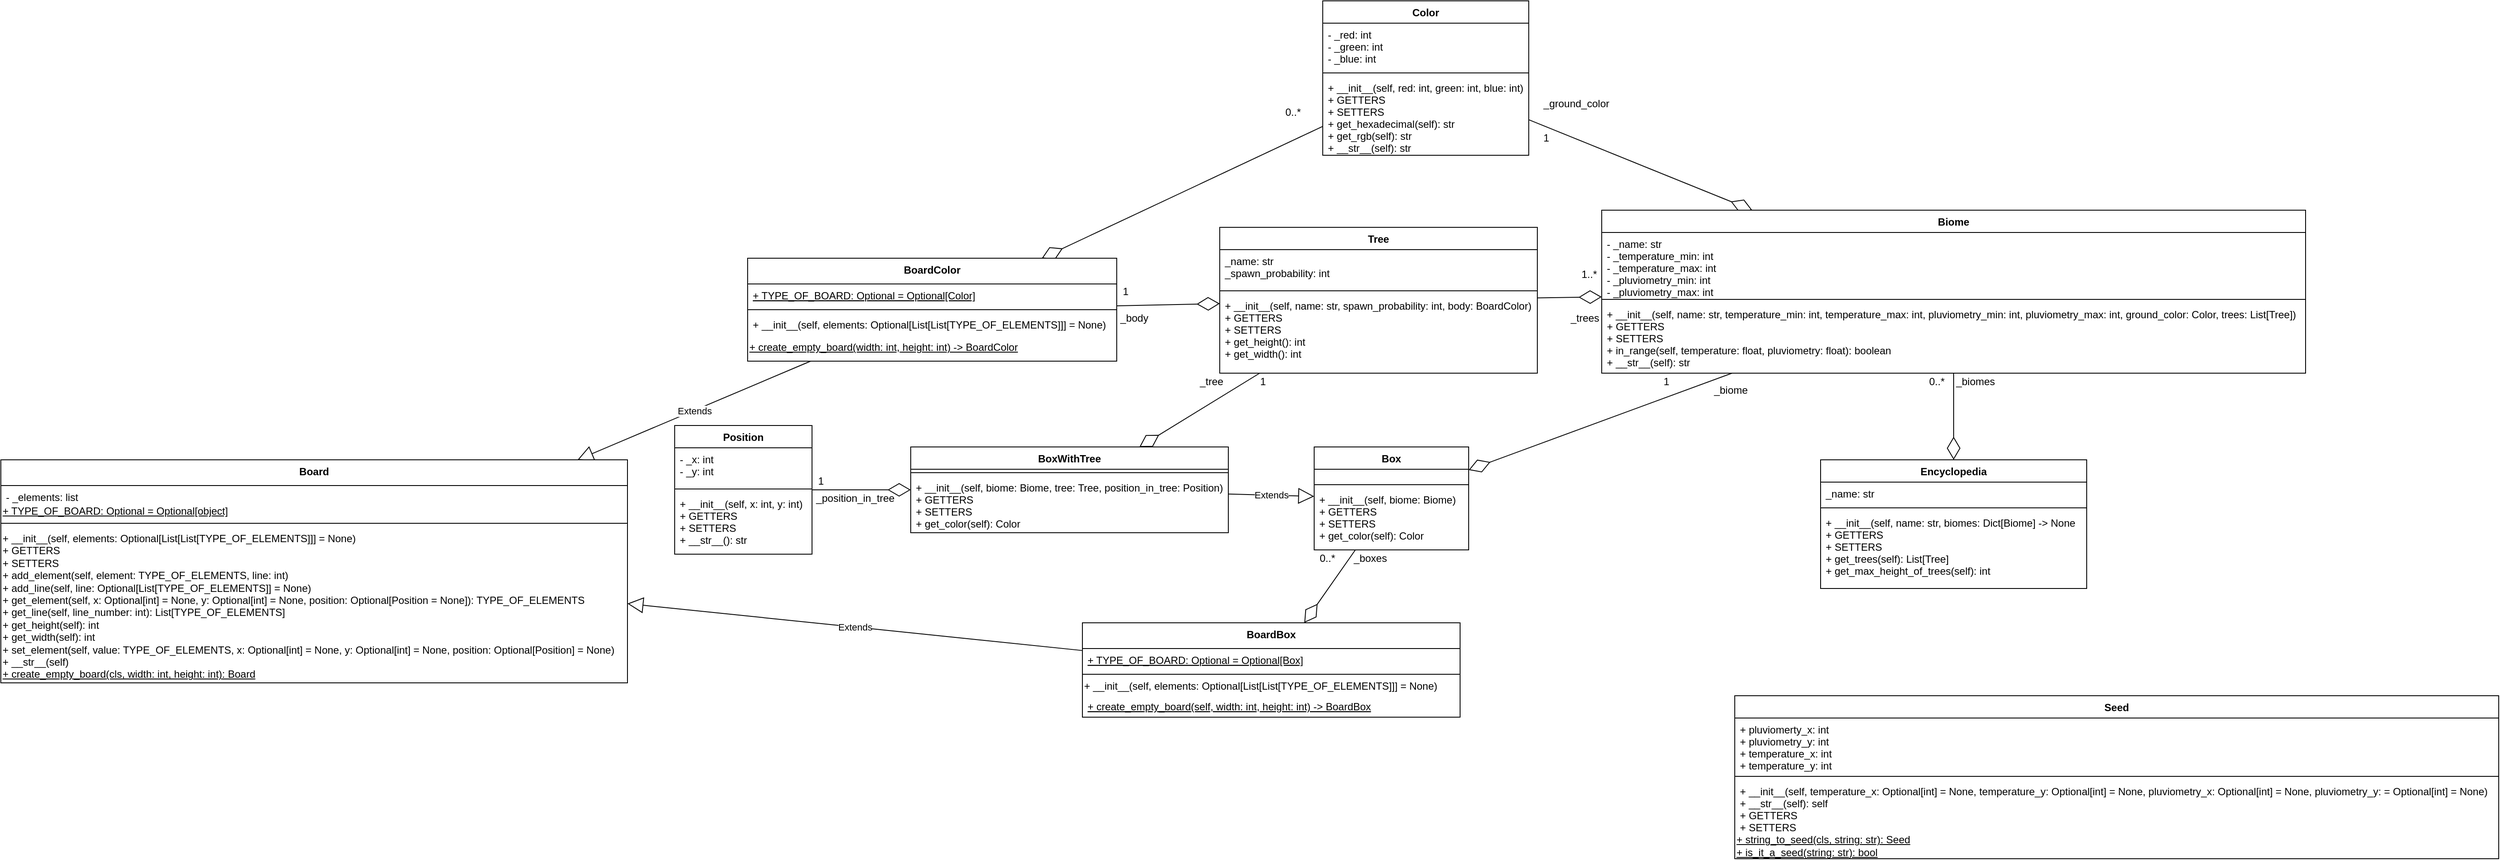 <mxfile version="13.6.2" type="device"><diagram id="C8whWWGRZkC2s8Ugzqs-" name="Page-1"><mxGraphModel dx="2981" dy="986" grid="1" gridSize="10" guides="1" tooltips="1" connect="1" arrows="1" fold="1" page="0" pageScale="1" pageWidth="827" pageHeight="1169" math="0" shadow="0"><root><mxCell id="0"/><mxCell id="1" parent="0"/><mxCell id="tSxRDudtPRZctdTpGKeW-9" value="" style="endArrow=diamondThin;endFill=0;endSize=24;html=1;" parent="1" source="tSxRDudtPRZctdTpGKeW-26" target="tSxRDudtPRZctdTpGKeW-5" edge="1"><mxGeometry width="160" relative="1" as="geometry"><mxPoint x="40" y="163.098" as="sourcePoint"/><mxPoint x="80" y="340" as="targetPoint"/></mxGeometry></mxCell><mxCell id="tSxRDudtPRZctdTpGKeW-10" value="1..*" style="text;html=1;align=center;verticalAlign=middle;resizable=0;points=[];autosize=1;" parent="1" vertex="1"><mxGeometry x="145" y="149" width="30" height="20" as="geometry"/></mxCell><mxCell id="tSxRDudtPRZctdTpGKeW-11" value="_trees" style="text;html=1;align=center;verticalAlign=middle;resizable=0;points=[];autosize=1;" parent="1" vertex="1"><mxGeometry x="130" y="200" width="50" height="20" as="geometry"/></mxCell><mxCell id="tSxRDudtPRZctdTpGKeW-19" value="" style="endArrow=diamondThin;endFill=0;endSize=24;html=1;" parent="1" source="tSxRDudtPRZctdTpGKeW-5" target="tSxRDudtPRZctdTpGKeW-12" edge="1"><mxGeometry width="160" relative="1" as="geometry"><mxPoint x="180" y="309.998" as="sourcePoint"/><mxPoint x="340" y="311.949" as="targetPoint"/></mxGeometry></mxCell><mxCell id="tSxRDudtPRZctdTpGKeW-20" value="_biomes" style="text;html=1;align=center;verticalAlign=middle;resizable=0;points=[];autosize=1;" parent="1" vertex="1"><mxGeometry x="580" y="274" width="60" height="20" as="geometry"/></mxCell><mxCell id="tSxRDudtPRZctdTpGKeW-21" value="0..*" style="text;html=1;align=center;verticalAlign=middle;resizable=0;points=[];autosize=1;" parent="1" vertex="1"><mxGeometry x="550" y="274" width="30" height="20" as="geometry"/></mxCell><mxCell id="tSxRDudtPRZctdTpGKeW-34" value="" style="endArrow=diamondThin;endFill=0;endSize=24;html=1;" parent="1" source="tSxRDudtPRZctdTpGKeW-30" target="tSxRDudtPRZctdTpGKeW-5" edge="1"><mxGeometry width="160" relative="1" as="geometry"><mxPoint x="10" y="70" as="sourcePoint"/><mxPoint x="170" y="70" as="targetPoint"/></mxGeometry></mxCell><mxCell id="tSxRDudtPRZctdTpGKeW-35" value="_ground_color" style="text;html=1;align=center;verticalAlign=middle;resizable=0;points=[];autosize=1;" parent="1" vertex="1"><mxGeometry x="100" y="-50" width="90" height="20" as="geometry"/></mxCell><mxCell id="tSxRDudtPRZctdTpGKeW-36" value="1" style="text;html=1;align=center;verticalAlign=middle;resizable=0;points=[];autosize=1;" parent="1" vertex="1"><mxGeometry x="100" y="-10" width="20" height="20" as="geometry"/></mxCell><mxCell id="tSxRDudtPRZctdTpGKeW-37" value="" style="endArrow=diamondThin;endFill=0;endSize=24;html=1;" parent="1" source="tSxRDudtPRZctdTpGKeW-30" target="xJdrUhEiBWuhwlC6Hji2-2" edge="1"><mxGeometry width="160" relative="1" as="geometry"><mxPoint x="30" y="90" as="sourcePoint"/><mxPoint x="190" y="90" as="targetPoint"/></mxGeometry></mxCell><mxCell id="tSxRDudtPRZctdTpGKeW-38" value="_body" style="text;html=1;align=center;verticalAlign=middle;resizable=0;points=[];autosize=1;" parent="1" vertex="1"><mxGeometry x="-395" y="200" width="50" height="20" as="geometry"/></mxCell><mxCell id="tSxRDudtPRZctdTpGKeW-39" value="0..*" style="text;html=1;align=center;verticalAlign=middle;resizable=0;points=[];autosize=1;" parent="1" vertex="1"><mxGeometry x="-200" y="-40" width="30" height="20" as="geometry"/></mxCell><mxCell id="tSxRDudtPRZctdTpGKeW-40" value="" style="endArrow=diamondThin;endFill=0;endSize=24;html=1;" parent="1" source="tSxRDudtPRZctdTpGKeW-5" target="tSxRDudtPRZctdTpGKeW-22" edge="1"><mxGeometry width="160" relative="1" as="geometry"><mxPoint x="65" y="290" as="sourcePoint"/><mxPoint x="225" y="290" as="targetPoint"/></mxGeometry></mxCell><mxCell id="tSxRDudtPRZctdTpGKeW-41" value="_biome" style="text;html=1;align=center;verticalAlign=middle;resizable=0;points=[];autosize=1;" parent="1" vertex="1"><mxGeometry x="300" y="284" width="50" height="20" as="geometry"/></mxCell><mxCell id="tSxRDudtPRZctdTpGKeW-42" value="1" style="text;html=1;align=center;verticalAlign=middle;resizable=0;points=[];autosize=1;" parent="1" vertex="1"><mxGeometry x="240" y="274" width="20" height="20" as="geometry"/></mxCell><mxCell id="tSxRDudtPRZctdTpGKeW-43" value="" style="endArrow=diamondThin;endFill=0;endSize=24;html=1;" parent="1" source="tSxRDudtPRZctdTpGKeW-26" target="kUHXdceBuxzBcF5JBVnF-21" edge="1"><mxGeometry width="160" relative="1" as="geometry"><mxPoint x="120" y="290" as="sourcePoint"/><mxPoint x="280" y="290" as="targetPoint"/></mxGeometry></mxCell><mxCell id="tSxRDudtPRZctdTpGKeW-44" value="_tree" style="text;html=1;align=center;verticalAlign=middle;resizable=0;points=[];autosize=1;" parent="1" vertex="1"><mxGeometry x="-300" y="274" width="40" height="20" as="geometry"/></mxCell><mxCell id="tSxRDudtPRZctdTpGKeW-45" value="1" style="text;html=1;align=center;verticalAlign=middle;resizable=0;points=[];autosize=1;" parent="1" vertex="1"><mxGeometry x="-230" y="274" width="20" height="20" as="geometry"/></mxCell><mxCell id="zA5OHEeaOckEQdmFBA_A-12" value="" style="endArrow=diamondThin;endFill=0;endSize=24;html=1;" parent="1" source="tSxRDudtPRZctdTpGKeW-22" target="zA5OHEeaOckEQdmFBA_A-1" edge="1"><mxGeometry width="160" relative="1" as="geometry"><mxPoint x="-130" y="620" as="sourcePoint"/><mxPoint x="-60" y="640" as="targetPoint"/></mxGeometry></mxCell><mxCell id="2" value="_boxes" style="text;html=1;align=center;verticalAlign=middle;resizable=0;points=[];autosize=1;" parent="1" vertex="1"><mxGeometry x="-120" y="480" width="50" height="20" as="geometry"/></mxCell><mxCell id="zA5OHEeaOckEQdmFBA_A-13" value="0..*" style="text;html=1;align=center;verticalAlign=middle;resizable=0;points=[];autosize=1;" parent="1" vertex="1"><mxGeometry x="-160" y="480" width="30" height="20" as="geometry"/></mxCell><mxCell id="kUHXdceBuxzBcF5JBVnF-20" value="Extends" style="endArrow=block;endSize=16;endFill=0;html=1;" parent="1" source="zA5OHEeaOckEQdmFBA_A-1" target="kUHXdceBuxzBcF5JBVnF-16" edge="1"><mxGeometry width="160" relative="1" as="geometry"><mxPoint x="-430" y="564.66" as="sourcePoint"/><mxPoint x="-270" y="564.66" as="targetPoint"/></mxGeometry></mxCell><mxCell id="kUHXdceBuxzBcF5JBVnF-25" value="Extends" style="endArrow=block;endSize=16;endFill=0;html=1;" parent="1" source="kUHXdceBuxzBcF5JBVnF-21" target="tSxRDudtPRZctdTpGKeW-22" edge="1"><mxGeometry width="160" relative="1" as="geometry"><mxPoint x="-40" y="530" as="sourcePoint"/><mxPoint x="120" y="530" as="targetPoint"/></mxGeometry></mxCell><mxCell id="xJdrUhEiBWuhwlC6Hji2-6" value="" style="endArrow=diamondThin;endFill=0;endSize=24;html=1;" parent="1" source="xJdrUhEiBWuhwlC6Hji2-2" target="tSxRDudtPRZctdTpGKeW-26" edge="1"><mxGeometry width="160" relative="1" as="geometry"><mxPoint x="-380" y="333.905" as="sourcePoint"/><mxPoint x="-220" y="330.002" as="targetPoint"/></mxGeometry></mxCell><mxCell id="xJdrUhEiBWuhwlC6Hji2-7" value="1" style="text;html=1;align=center;verticalAlign=middle;resizable=0;points=[];autosize=1;" parent="1" vertex="1"><mxGeometry x="-390" y="169" width="20" height="20" as="geometry"/></mxCell><mxCell id="ZjR4sVKAZGM08cdeTKeb-2" value="Extends" style="endArrow=block;endSize=16;endFill=0;html=1;" parent="1" source="xJdrUhEiBWuhwlC6Hji2-2" target="kUHXdceBuxzBcF5JBVnF-16" edge="1"><mxGeometry width="160" relative="1" as="geometry"><mxPoint x="-660" y="315.997" as="sourcePoint"/><mxPoint x="-1020" y="251.997" as="targetPoint"/></mxGeometry></mxCell><mxCell id="tSxRDudtPRZctdTpGKeW-22" value="Box" style="swimlane;fontStyle=1;align=center;verticalAlign=top;childLayout=stackLayout;horizontal=1;startSize=26;horizontalStack=0;resizeParent=1;resizeParentMax=0;resizeLast=0;collapsible=1;marginBottom=0;" parent="1" vertex="1"><mxGeometry x="-160" y="360" width="180" height="120" as="geometry"/></mxCell><mxCell id="tSxRDudtPRZctdTpGKeW-23" value="&#10;" style="text;strokeColor=none;fillColor=none;align=left;verticalAlign=top;spacingLeft=4;spacingRight=4;overflow=hidden;rotatable=0;points=[[0,0.5],[1,0.5]];portConstraint=eastwest;" parent="tSxRDudtPRZctdTpGKeW-22" vertex="1"><mxGeometry y="26" width="180" height="14" as="geometry"/></mxCell><mxCell id="tSxRDudtPRZctdTpGKeW-24" value="" style="line;strokeWidth=1;fillColor=none;align=left;verticalAlign=middle;spacingTop=-1;spacingLeft=3;spacingRight=3;rotatable=0;labelPosition=right;points=[];portConstraint=eastwest;" parent="tSxRDudtPRZctdTpGKeW-22" vertex="1"><mxGeometry y="40" width="180" height="8" as="geometry"/></mxCell><mxCell id="tSxRDudtPRZctdTpGKeW-25" value="+ __init__(self, biome: Biome)&#10;+ GETTERS&#10;+ SETTERS&#10;+ get_color(self): Color" style="text;strokeColor=none;fillColor=none;align=left;verticalAlign=top;spacingLeft=4;spacingRight=4;overflow=hidden;rotatable=0;points=[[0,0.5],[1,0.5]];portConstraint=eastwest;" parent="tSxRDudtPRZctdTpGKeW-22" vertex="1"><mxGeometry y="48" width="180" height="72" as="geometry"/></mxCell><mxCell id="_piUrLG7zyeL2lo5E84F-3" value="" style="endArrow=diamondThin;endFill=0;endSize=24;html=1;" parent="1" source="CmqtOhDd9aw_pAKIg9Tn-6" target="kUHXdceBuxzBcF5JBVnF-21" edge="1"><mxGeometry width="160" relative="1" as="geometry"><mxPoint x="-750" y="416.338" as="sourcePoint"/><mxPoint x="440" y="780.273" as="targetPoint"/></mxGeometry></mxCell><mxCell id="_piUrLG7zyeL2lo5E84F-4" value="_position_in_tree" style="text;html=1;align=center;verticalAlign=middle;resizable=0;points=[];autosize=1;" parent="1" vertex="1"><mxGeometry x="-750" y="410" width="110" height="20" as="geometry"/></mxCell><mxCell id="_piUrLG7zyeL2lo5E84F-5" value="1" style="text;html=1;align=center;verticalAlign=middle;resizable=0;points=[];autosize=1;" parent="1" vertex="1"><mxGeometry x="-745" y="390" width="20" height="20" as="geometry"/></mxCell><mxCell id="kUHXdceBuxzBcF5JBVnF-16" value="Board" style="swimlane;fontStyle=1;align=center;verticalAlign=top;childLayout=stackLayout;horizontal=1;startSize=30;horizontalStack=0;resizeParent=1;resizeParentMax=0;resizeLast=0;collapsible=1;marginBottom=0;" parent="1" vertex="1"><mxGeometry x="-1690" y="375" width="730" height="260" as="geometry"/></mxCell><mxCell id="kUHXdceBuxzBcF5JBVnF-17" value="- _elements: list&#10;" style="text;strokeColor=none;fillColor=none;align=left;verticalAlign=top;spacingLeft=4;spacingRight=4;overflow=hidden;rotatable=0;points=[[0,0.5],[1,0.5]];portConstraint=eastwest;" parent="kUHXdceBuxzBcF5JBVnF-16" vertex="1"><mxGeometry y="30" width="730" height="20" as="geometry"/></mxCell><mxCell id="0BPkuEDEZoVlZgNwRE2_-3" value="&lt;span&gt;&lt;u&gt;+ TYPE_OF_BOARD: Optional = Optional[object]&lt;/u&gt;&lt;/span&gt;" style="text;html=1;strokeColor=none;fillColor=none;align=left;verticalAlign=middle;whiteSpace=wrap;rounded=0;" parent="kUHXdceBuxzBcF5JBVnF-16" vertex="1"><mxGeometry y="50" width="730" height="20" as="geometry"/></mxCell><mxCell id="kUHXdceBuxzBcF5JBVnF-18" value="" style="line;strokeWidth=1;fillColor=none;align=left;verticalAlign=middle;spacingTop=-1;spacingLeft=3;spacingRight=3;rotatable=0;labelPosition=right;points=[];portConstraint=eastwest;" parent="kUHXdceBuxzBcF5JBVnF-16" vertex="1"><mxGeometry y="70" width="730" height="8" as="geometry"/></mxCell><mxCell id="0BPkuEDEZoVlZgNwRE2_-6" value="+ __init__(self, elements: Optional[List[List[TYPE_OF_ELEMENTS]]] = None)&lt;br style=&quot;padding: 0px ; margin: 0px&quot;&gt;+ GETTERS&lt;br style=&quot;padding: 0px ; margin: 0px&quot;&gt;+ SETTERS&lt;br style=&quot;padding: 0px ; margin: 0px&quot;&gt;+ add_element(self, element: TYPE_OF_ELEMENTS, line: int)&lt;br style=&quot;padding: 0px ; margin: 0px&quot;&gt;+ add_line(self, line: Optional[List[TYPE_OF_ELEMENTS]] = None)&lt;br style=&quot;padding: 0px ; margin: 0px&quot;&gt;+ get_element(self, x: Optional[int] = None, y: Optional[int] = None, position: Optional[Position = None]): TYPE_OF_ELEMENTS&lt;br style=&quot;padding: 0px ; margin: 0px&quot;&gt;+ get_line(self, line_number: int): List[TYPE_OF_ELEMENTS]&lt;br style=&quot;padding: 0px ; margin: 0px&quot;&gt;+ get_height(self): int&lt;br style=&quot;padding: 0px ; margin: 0px&quot;&gt;+ get_width(self): int&lt;br style=&quot;padding: 0px ; margin: 0px&quot;&gt;+ set_element(self, value: TYPE_OF_ELEMENTS, x: Optional[int] = None, y: Optional[int] = None, position: Optional[Position] = None)&lt;div style=&quot;padding: 0px ; margin: 0px&quot;&gt;+ __str__(self)&lt;/div&gt;" style="text;whiteSpace=wrap;html=1;" parent="kUHXdceBuxzBcF5JBVnF-16" vertex="1"><mxGeometry y="78" width="730" height="162" as="geometry"/></mxCell><mxCell id="0BPkuEDEZoVlZgNwRE2_-5" value="&lt;span&gt;&lt;u&gt;+ create_empty_board(cls, width: int, height: int): Board&lt;/u&gt;&lt;/span&gt;" style="text;html=1;strokeColor=none;fillColor=none;align=left;verticalAlign=middle;whiteSpace=wrap;rounded=0;" parent="kUHXdceBuxzBcF5JBVnF-16" vertex="1"><mxGeometry y="240" width="730" height="20" as="geometry"/></mxCell><mxCell id="kUHXdceBuxzBcF5JBVnF-21" value="BoxWithTree" style="swimlane;fontStyle=1;align=center;verticalAlign=top;childLayout=stackLayout;horizontal=1;startSize=26;horizontalStack=0;resizeParent=1;resizeParentMax=0;resizeLast=0;collapsible=1;marginBottom=0;" parent="1" vertex="1"><mxGeometry x="-630" y="360" width="370" height="100" as="geometry"/></mxCell><mxCell id="kUHXdceBuxzBcF5JBVnF-23" value="" style="line;strokeWidth=1;fillColor=none;align=left;verticalAlign=middle;spacingTop=-1;spacingLeft=3;spacingRight=3;rotatable=0;labelPosition=right;points=[];portConstraint=eastwest;" parent="kUHXdceBuxzBcF5JBVnF-21" vertex="1"><mxGeometry y="26" width="370" height="8" as="geometry"/></mxCell><mxCell id="kUHXdceBuxzBcF5JBVnF-24" value="+ __init__(self, biome: Biome, tree: Tree, position_in_tree: Position)&#10;+ GETTERS&#10;+ SETTERS&#10;+ get_color(self): Color" style="text;strokeColor=none;fillColor=none;align=left;verticalAlign=top;spacingLeft=4;spacingRight=4;overflow=hidden;rotatable=0;points=[[0,0.5],[1,0.5]];portConstraint=eastwest;" parent="kUHXdceBuxzBcF5JBVnF-21" vertex="1"><mxGeometry y="34" width="370" height="66" as="geometry"/></mxCell><mxCell id="_piUrLG7zyeL2lo5E84F-12" value="Seed" style="swimlane;fontStyle=1;align=center;verticalAlign=top;childLayout=stackLayout;horizontal=1;startSize=26;horizontalStack=0;resizeParent=1;resizeParentMax=0;resizeLast=0;collapsible=1;marginBottom=0;" parent="1" vertex="1"><mxGeometry x="330" y="650" width="890" height="190" as="geometry"/></mxCell><mxCell id="_piUrLG7zyeL2lo5E84F-13" value="+ pluviomerty_x: int&#10;+ pluviometry_y: int&#10;+ temperature_x: int&#10;+ temperature_y: int" style="text;strokeColor=none;fillColor=none;align=left;verticalAlign=top;spacingLeft=4;spacingRight=4;overflow=hidden;rotatable=0;points=[[0,0.5],[1,0.5]];portConstraint=eastwest;" parent="_piUrLG7zyeL2lo5E84F-12" vertex="1"><mxGeometry y="26" width="890" height="64" as="geometry"/></mxCell><mxCell id="_piUrLG7zyeL2lo5E84F-14" value="" style="line;strokeWidth=1;fillColor=none;align=left;verticalAlign=middle;spacingTop=-1;spacingLeft=3;spacingRight=3;rotatable=0;labelPosition=right;points=[];portConstraint=eastwest;" parent="_piUrLG7zyeL2lo5E84F-12" vertex="1"><mxGeometry y="90" width="890" height="8" as="geometry"/></mxCell><mxCell id="_piUrLG7zyeL2lo5E84F-15" value="+ __init__(self, temperature_x: Optional[int] = None, temperature_y: Optional[int] = None, pluviometry_x: Optional[int] = None, pluviometry_y: = Optional[int] = None)&#10;+ __str__(self): self&#10;+ GETTERS&#10;+ SETTERS&#10;" style="text;strokeColor=none;fillColor=none;align=left;verticalAlign=top;spacingLeft=4;spacingRight=4;overflow=hidden;rotatable=0;points=[[0,0.5],[1,0.5]];portConstraint=eastwest;" parent="_piUrLG7zyeL2lo5E84F-12" vertex="1"><mxGeometry y="98" width="890" height="62" as="geometry"/></mxCell><mxCell id="_piUrLG7zyeL2lo5E84F-16" value="&lt;u&gt;+ string_to_seed(cls, string: str): Seed&lt;br&gt;&lt;div&gt;&lt;u&gt;+ is_it_a_seed(string: str): bool&lt;/u&gt;&lt;/div&gt;&lt;/u&gt;" style="text;html=1;align=left;verticalAlign=middle;resizable=0;points=[];autosize=1;" parent="_piUrLG7zyeL2lo5E84F-12" vertex="1"><mxGeometry y="160" width="890" height="30" as="geometry"/></mxCell><mxCell id="tSxRDudtPRZctdTpGKeW-26" value="Tree" style="swimlane;fontStyle=1;align=center;verticalAlign=top;childLayout=stackLayout;horizontal=1;startSize=26;horizontalStack=0;resizeParent=1;resizeParentMax=0;resizeLast=0;collapsible=1;marginBottom=0;" parent="1" vertex="1"><mxGeometry x="-270" y="104" width="370" height="170" as="geometry"/></mxCell><mxCell id="tSxRDudtPRZctdTpGKeW-27" value="_name: str&#10;_spawn_probability: int" style="text;strokeColor=none;fillColor=none;align=left;verticalAlign=top;spacingLeft=4;spacingRight=4;overflow=hidden;rotatable=0;points=[[0,0.5],[1,0.5]];portConstraint=eastwest;" parent="tSxRDudtPRZctdTpGKeW-26" vertex="1"><mxGeometry y="26" width="370" height="44" as="geometry"/></mxCell><mxCell id="tSxRDudtPRZctdTpGKeW-28" value="" style="line;strokeWidth=1;fillColor=none;align=left;verticalAlign=middle;spacingTop=-1;spacingLeft=3;spacingRight=3;rotatable=0;labelPosition=right;points=[];portConstraint=eastwest;" parent="tSxRDudtPRZctdTpGKeW-26" vertex="1"><mxGeometry y="70" width="370" height="8" as="geometry"/></mxCell><mxCell id="tSxRDudtPRZctdTpGKeW-29" value="+ __init__(self, name: str, spawn_probability: int, body: BoardColor)&#10;+ GETTERS&#10;+ SETTERS&#10;+ get_height(): int&#10;+ get_width(): int&#10;" style="text;strokeColor=none;fillColor=none;align=left;verticalAlign=top;spacingLeft=4;spacingRight=4;overflow=hidden;rotatable=0;points=[[0,0.5],[1,0.5]];portConstraint=eastwest;" parent="tSxRDudtPRZctdTpGKeW-26" vertex="1"><mxGeometry y="78" width="370" height="92" as="geometry"/></mxCell><mxCell id="zA5OHEeaOckEQdmFBA_A-1" value="BoardBox" style="swimlane;fontStyle=1;align=center;verticalAlign=top;childLayout=stackLayout;horizontal=1;startSize=30;horizontalStack=0;resizeParent=1;resizeParentMax=0;resizeLast=0;collapsible=1;marginBottom=0;" parent="1" vertex="1"><mxGeometry x="-430" y="565" width="440" height="110" as="geometry"/></mxCell><mxCell id="zA5OHEeaOckEQdmFBA_A-2" value="+ TYPE_OF_BOARD: Optional = Optional[Box]" style="text;strokeColor=none;fillColor=none;align=left;verticalAlign=top;spacingLeft=4;spacingRight=4;overflow=hidden;rotatable=0;points=[[0,0.5],[1,0.5]];portConstraint=eastwest;fontStyle=4" parent="zA5OHEeaOckEQdmFBA_A-1" vertex="1"><mxGeometry y="30" width="440" height="26" as="geometry"/></mxCell><mxCell id="zA5OHEeaOckEQdmFBA_A-3" value="" style="line;strokeWidth=1;fillColor=none;align=left;verticalAlign=middle;spacingTop=-1;spacingLeft=3;spacingRight=3;rotatable=0;labelPosition=right;points=[];portConstraint=eastwest;" parent="zA5OHEeaOckEQdmFBA_A-1" vertex="1"><mxGeometry y="56" width="440" height="8" as="geometry"/></mxCell><mxCell id="0BPkuEDEZoVlZgNwRE2_-8" value="+ __init__(self, elements: Optional[List[List[TYPE_OF_ELEMENTS]]] = None)" style="text;html=1;strokeColor=none;fillColor=none;align=left;verticalAlign=middle;whiteSpace=wrap;rounded=0;" parent="zA5OHEeaOckEQdmFBA_A-1" vertex="1"><mxGeometry y="64" width="440" height="20" as="geometry"/></mxCell><mxCell id="zA5OHEeaOckEQdmFBA_A-4" value="+ create_empty_board(self, width: int, height: int) -&gt; BoardBox" style="text;strokeColor=none;fillColor=none;align=left;verticalAlign=top;spacingLeft=4;spacingRight=4;overflow=hidden;rotatable=0;points=[[0,0.5],[1,0.5]];portConstraint=eastwest;fontStyle=4" parent="zA5OHEeaOckEQdmFBA_A-1" vertex="1"><mxGeometry y="84" width="440" height="26" as="geometry"/></mxCell><mxCell id="xJdrUhEiBWuhwlC6Hji2-2" value="BoardColor" style="swimlane;fontStyle=1;align=center;verticalAlign=top;childLayout=stackLayout;horizontal=1;startSize=30;horizontalStack=0;resizeParent=1;resizeParentMax=0;resizeLast=0;collapsible=1;marginBottom=0;" parent="1" vertex="1"><mxGeometry x="-820" y="140" width="430" height="120" as="geometry"/></mxCell><mxCell id="ZjR4sVKAZGM08cdeTKeb-3" value="+ TYPE_OF_BOARD: Optional = Optional[Color]" style="text;strokeColor=none;fillColor=none;align=left;verticalAlign=top;spacingLeft=4;spacingRight=4;overflow=hidden;rotatable=0;points=[[0,0.5],[1,0.5]];portConstraint=eastwest;fontStyle=4" parent="xJdrUhEiBWuhwlC6Hji2-2" vertex="1"><mxGeometry y="30" width="430" height="26" as="geometry"/></mxCell><mxCell id="xJdrUhEiBWuhwlC6Hji2-4" value="" style="line;strokeWidth=1;fillColor=none;align=left;verticalAlign=middle;spacingTop=-1;spacingLeft=3;spacingRight=3;rotatable=0;labelPosition=right;points=[];portConstraint=eastwest;" parent="xJdrUhEiBWuhwlC6Hji2-2" vertex="1"><mxGeometry y="56" width="430" height="8" as="geometry"/></mxCell><mxCell id="xJdrUhEiBWuhwlC6Hji2-5" value="+ __init__(self, elements: Optional[List[List[TYPE_OF_ELEMENTS]]] = None)&#10;" style="text;strokeColor=none;fillColor=none;align=left;verticalAlign=top;spacingLeft=4;spacingRight=4;overflow=hidden;rotatable=0;points=[[0,0.5],[1,0.5]];portConstraint=eastwest;" parent="xJdrUhEiBWuhwlC6Hji2-2" vertex="1"><mxGeometry y="64" width="430" height="26" as="geometry"/></mxCell><mxCell id="CmqtOhDd9aw_pAKIg9Tn-3" value="&lt;span style=&quot;color: rgb(0 , 0 , 0) ; font-family: &amp;#34;helvetica&amp;#34; ; font-size: 12px ; font-style: normal ; font-weight: 400 ; letter-spacing: normal ; text-align: left ; text-indent: 0px ; text-transform: none ; word-spacing: 0px ; background-color: rgb(255 , 255 , 255) ; display: inline ; float: none&quot;&gt;&lt;u&gt;+ create_empty_board(width: int, height: int) -&amp;gt; BoardColor&lt;/u&gt;&lt;/span&gt;" style="text;whiteSpace=wrap;html=1;" vertex="1" parent="xJdrUhEiBWuhwlC6Hji2-2"><mxGeometry y="90" width="430" height="30" as="geometry"/></mxCell><mxCell id="tSxRDudtPRZctdTpGKeW-12" value="Encyclopedia" style="swimlane;fontStyle=1;align=center;verticalAlign=top;childLayout=stackLayout;horizontal=1;startSize=26;horizontalStack=0;resizeParent=1;resizeParentMax=0;resizeLast=0;collapsible=1;marginBottom=0;" parent="1" vertex="1"><mxGeometry x="430" y="375" width="310" height="150" as="geometry"/></mxCell><mxCell id="tSxRDudtPRZctdTpGKeW-13" value="_name: str" style="text;strokeColor=none;fillColor=none;align=left;verticalAlign=top;spacingLeft=4;spacingRight=4;overflow=hidden;rotatable=0;points=[[0,0.5],[1,0.5]];portConstraint=eastwest;" parent="tSxRDudtPRZctdTpGKeW-12" vertex="1"><mxGeometry y="26" width="310" height="26" as="geometry"/></mxCell><mxCell id="tSxRDudtPRZctdTpGKeW-14" value="" style="line;strokeWidth=1;fillColor=none;align=left;verticalAlign=middle;spacingTop=-1;spacingLeft=3;spacingRight=3;rotatable=0;labelPosition=right;points=[];portConstraint=eastwest;" parent="tSxRDudtPRZctdTpGKeW-12" vertex="1"><mxGeometry y="52" width="310" height="8" as="geometry"/></mxCell><mxCell id="tSxRDudtPRZctdTpGKeW-15" value="+ __init__(self, name: str, biomes: Dict[Biome] -&gt; None&#10;+ GETTERS&#10;+ SETTERS&#10;+ get_trees(self): List[Tree]&#10;+ get_max_height_of_trees(self): int&#10;&#10;" style="text;strokeColor=none;fillColor=none;align=left;verticalAlign=top;spacingLeft=4;spacingRight=4;overflow=hidden;rotatable=0;points=[[0,0.5],[1,0.5]];portConstraint=eastwest;" parent="tSxRDudtPRZctdTpGKeW-12" vertex="1"><mxGeometry y="60" width="310" height="90" as="geometry"/></mxCell><mxCell id="CmqtOhDd9aw_pAKIg9Tn-6" value="Position" style="swimlane;fontStyle=1;align=center;verticalAlign=top;childLayout=stackLayout;horizontal=1;startSize=26;horizontalStack=0;resizeParent=1;resizeParentMax=0;resizeLast=0;collapsible=1;marginBottom=0;" vertex="1" parent="1"><mxGeometry x="-905" y="335" width="160" height="150" as="geometry"/></mxCell><mxCell id="CmqtOhDd9aw_pAKIg9Tn-7" value="- _x: int&#10;- _y: int&#10;" style="text;strokeColor=none;fillColor=none;align=left;verticalAlign=top;spacingLeft=4;spacingRight=4;overflow=hidden;rotatable=0;points=[[0,0.5],[1,0.5]];portConstraint=eastwest;" vertex="1" parent="CmqtOhDd9aw_pAKIg9Tn-6"><mxGeometry y="26" width="160" height="44" as="geometry"/></mxCell><mxCell id="CmqtOhDd9aw_pAKIg9Tn-8" value="" style="line;strokeWidth=1;fillColor=none;align=left;verticalAlign=middle;spacingTop=-1;spacingLeft=3;spacingRight=3;rotatable=0;labelPosition=right;points=[];portConstraint=eastwest;" vertex="1" parent="CmqtOhDd9aw_pAKIg9Tn-6"><mxGeometry y="70" width="160" height="8" as="geometry"/></mxCell><mxCell id="CmqtOhDd9aw_pAKIg9Tn-9" value="+ __init__(self, x: int, y: int)&#10;+ GETTERS&#10;+ SETTERS&#10;+ __str__(): str" style="text;strokeColor=none;fillColor=none;align=left;verticalAlign=top;spacingLeft=4;spacingRight=4;overflow=hidden;rotatable=0;points=[[0,0.5],[1,0.5]];portConstraint=eastwest;" vertex="1" parent="CmqtOhDd9aw_pAKIg9Tn-6"><mxGeometry y="78" width="160" height="72" as="geometry"/></mxCell><mxCell id="tSxRDudtPRZctdTpGKeW-5" value="Biome" style="swimlane;fontStyle=1;align=center;verticalAlign=top;childLayout=stackLayout;horizontal=1;startSize=26;horizontalStack=0;resizeParent=1;resizeParentMax=0;resizeLast=0;collapsible=1;marginBottom=0;" parent="1" vertex="1"><mxGeometry x="175" y="84" width="820" height="190" as="geometry"><mxRectangle x="190" y="84" width="70" height="26" as="alternateBounds"/></mxGeometry></mxCell><mxCell id="tSxRDudtPRZctdTpGKeW-6" value="- _name: str&#10;- _temperature_min: int&#10;- _temperature_max: int&#10;- _pluviometry_min: int&#10;- _pluviometry_max: int" style="text;strokeColor=none;fillColor=none;align=left;verticalAlign=top;spacingLeft=4;spacingRight=4;overflow=hidden;rotatable=0;points=[[0,0.5],[1,0.5]];portConstraint=eastwest;" parent="tSxRDudtPRZctdTpGKeW-5" vertex="1"><mxGeometry y="26" width="820" height="74" as="geometry"/></mxCell><mxCell id="tSxRDudtPRZctdTpGKeW-7" value="" style="line;strokeWidth=1;fillColor=none;align=left;verticalAlign=middle;spacingTop=-1;spacingLeft=3;spacingRight=3;rotatable=0;labelPosition=right;points=[];portConstraint=eastwest;" parent="tSxRDudtPRZctdTpGKeW-5" vertex="1"><mxGeometry y="100" width="820" height="8" as="geometry"/></mxCell><mxCell id="tSxRDudtPRZctdTpGKeW-8" value="+ __init__(self, name: str, temperature_min: int, temperature_max: int, pluviometry_min: int, pluviometry_max: int, ground_color: Color, trees: List[Tree])&#10;+ GETTERS&#10;+ SETTERS&#10;+ in_range(self, temperature: float, pluviometry: float): boolean&#10;+ __str__(self): str&#10;" style="text;strokeColor=none;fillColor=none;align=left;verticalAlign=top;spacingLeft=4;spacingRight=4;overflow=hidden;rotatable=0;points=[[0,0.5],[1,0.5]];portConstraint=eastwest;" parent="tSxRDudtPRZctdTpGKeW-5" vertex="1"><mxGeometry y="108" width="820" height="82" as="geometry"/></mxCell><mxCell id="tSxRDudtPRZctdTpGKeW-30" value="Color" style="swimlane;fontStyle=1;align=center;verticalAlign=top;childLayout=stackLayout;horizontal=1;startSize=26;horizontalStack=0;resizeParent=1;resizeParentMax=0;resizeLast=0;collapsible=1;marginBottom=0;" parent="1" vertex="1"><mxGeometry x="-150" y="-160" width="240" height="180" as="geometry"/></mxCell><mxCell id="tSxRDudtPRZctdTpGKeW-31" value="- _red: int&#10;- _green: int&#10;- _blue: int&#10;" style="text;strokeColor=none;fillColor=none;align=left;verticalAlign=top;spacingLeft=4;spacingRight=4;overflow=hidden;rotatable=0;points=[[0,0.5],[1,0.5]];portConstraint=eastwest;" parent="tSxRDudtPRZctdTpGKeW-30" vertex="1"><mxGeometry y="26" width="240" height="54" as="geometry"/></mxCell><mxCell id="tSxRDudtPRZctdTpGKeW-32" value="" style="line;strokeWidth=1;fillColor=none;align=left;verticalAlign=middle;spacingTop=-1;spacingLeft=3;spacingRight=3;rotatable=0;labelPosition=right;points=[];portConstraint=eastwest;" parent="tSxRDudtPRZctdTpGKeW-30" vertex="1"><mxGeometry y="80" width="240" height="8" as="geometry"/></mxCell><mxCell id="tSxRDudtPRZctdTpGKeW-33" value="+ __init__(self, red: int, green: int, blue: int)&#10;+ GETTERS&#10;+ SETTERS&#10;+ get_hexadecimal(self): str&#10;+ get_rgb(self): str&#10;+ __str__(self): str&#10;" style="text;strokeColor=none;fillColor=none;align=left;verticalAlign=top;spacingLeft=4;spacingRight=4;overflow=hidden;rotatable=0;points=[[0,0.5],[1,0.5]];portConstraint=eastwest;" parent="tSxRDudtPRZctdTpGKeW-30" vertex="1"><mxGeometry y="88" width="240" height="92" as="geometry"/></mxCell></root></mxGraphModel></diagram></mxfile>